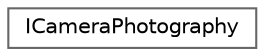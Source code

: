 digraph "Graphical Class Hierarchy"
{
 // INTERACTIVE_SVG=YES
 // LATEX_PDF_SIZE
  bgcolor="transparent";
  edge [fontname=Helvetica,fontsize=10,labelfontname=Helvetica,labelfontsize=10];
  node [fontname=Helvetica,fontsize=10,shape=box,height=0.2,width=0.4];
  rankdir="LR";
  Node0 [id="Node000000",label="ICameraPhotography",height=0.2,width=0.4,color="grey40", fillcolor="white", style="filled",URL="$d5/dc3/classICameraPhotography.html",tooltip=" "];
}
